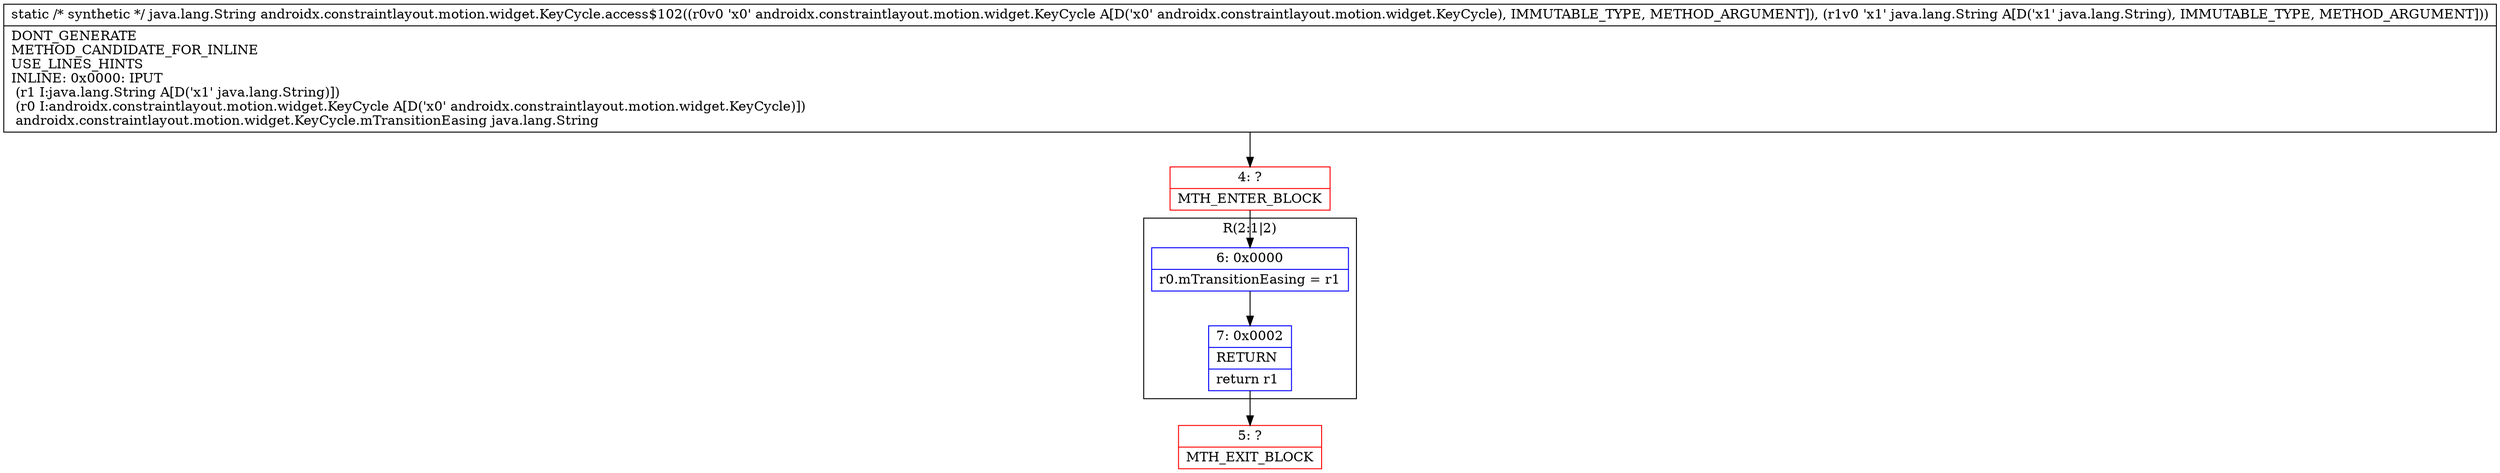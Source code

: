 digraph "CFG forandroidx.constraintlayout.motion.widget.KeyCycle.access$102(Landroidx\/constraintlayout\/motion\/widget\/KeyCycle;Ljava\/lang\/String;)Ljava\/lang\/String;" {
subgraph cluster_Region_546161390 {
label = "R(2:1|2)";
node [shape=record,color=blue];
Node_6 [shape=record,label="{6\:\ 0x0000|r0.mTransitionEasing = r1\l}"];
Node_7 [shape=record,label="{7\:\ 0x0002|RETURN\l|return r1\l}"];
}
Node_4 [shape=record,color=red,label="{4\:\ ?|MTH_ENTER_BLOCK\l}"];
Node_5 [shape=record,color=red,label="{5\:\ ?|MTH_EXIT_BLOCK\l}"];
MethodNode[shape=record,label="{static \/* synthetic *\/ java.lang.String androidx.constraintlayout.motion.widget.KeyCycle.access$102((r0v0 'x0' androidx.constraintlayout.motion.widget.KeyCycle A[D('x0' androidx.constraintlayout.motion.widget.KeyCycle), IMMUTABLE_TYPE, METHOD_ARGUMENT]), (r1v0 'x1' java.lang.String A[D('x1' java.lang.String), IMMUTABLE_TYPE, METHOD_ARGUMENT]))  | DONT_GENERATE\lMETHOD_CANDIDATE_FOR_INLINE\lUSE_LINES_HINTS\lINLINE: 0x0000: IPUT  \l  (r1 I:java.lang.String A[D('x1' java.lang.String)])\l  (r0 I:androidx.constraintlayout.motion.widget.KeyCycle A[D('x0' androidx.constraintlayout.motion.widget.KeyCycle)])\l androidx.constraintlayout.motion.widget.KeyCycle.mTransitionEasing java.lang.String\l}"];
MethodNode -> Node_4;Node_6 -> Node_7;
Node_7 -> Node_5;
Node_4 -> Node_6;
}

